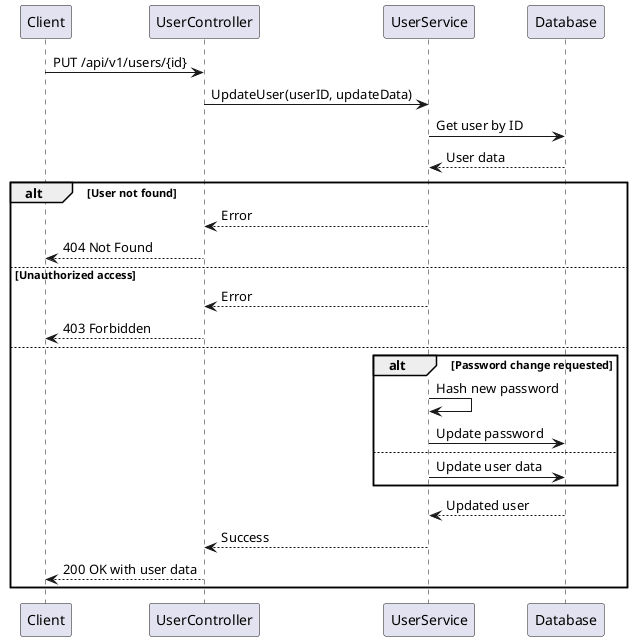 @startuml
participant Client
participant UserController
participant UserService
participant Database

Client -> UserController: PUT /api/v1/users/{id}
UserController -> UserService: UpdateUser(userID, updateData)
UserService -> Database: Get user by ID
Database --> UserService: User data

alt User not found
  UserService --> UserController: Error
  UserController --> Client: 404 Not Found
else Unauthorized access
  UserService --> UserController: Error
  UserController --> Client: 403 Forbidden
else
  alt Password change requested
    UserService -> UserService: Hash new password
    UserService -> Database: Update password
  else
    UserService -> Database: Update user data
  end
  Database --> UserService: Updated user
  UserService --> UserController: Success
  UserController --> Client: 200 OK with user data
end
@enduml
